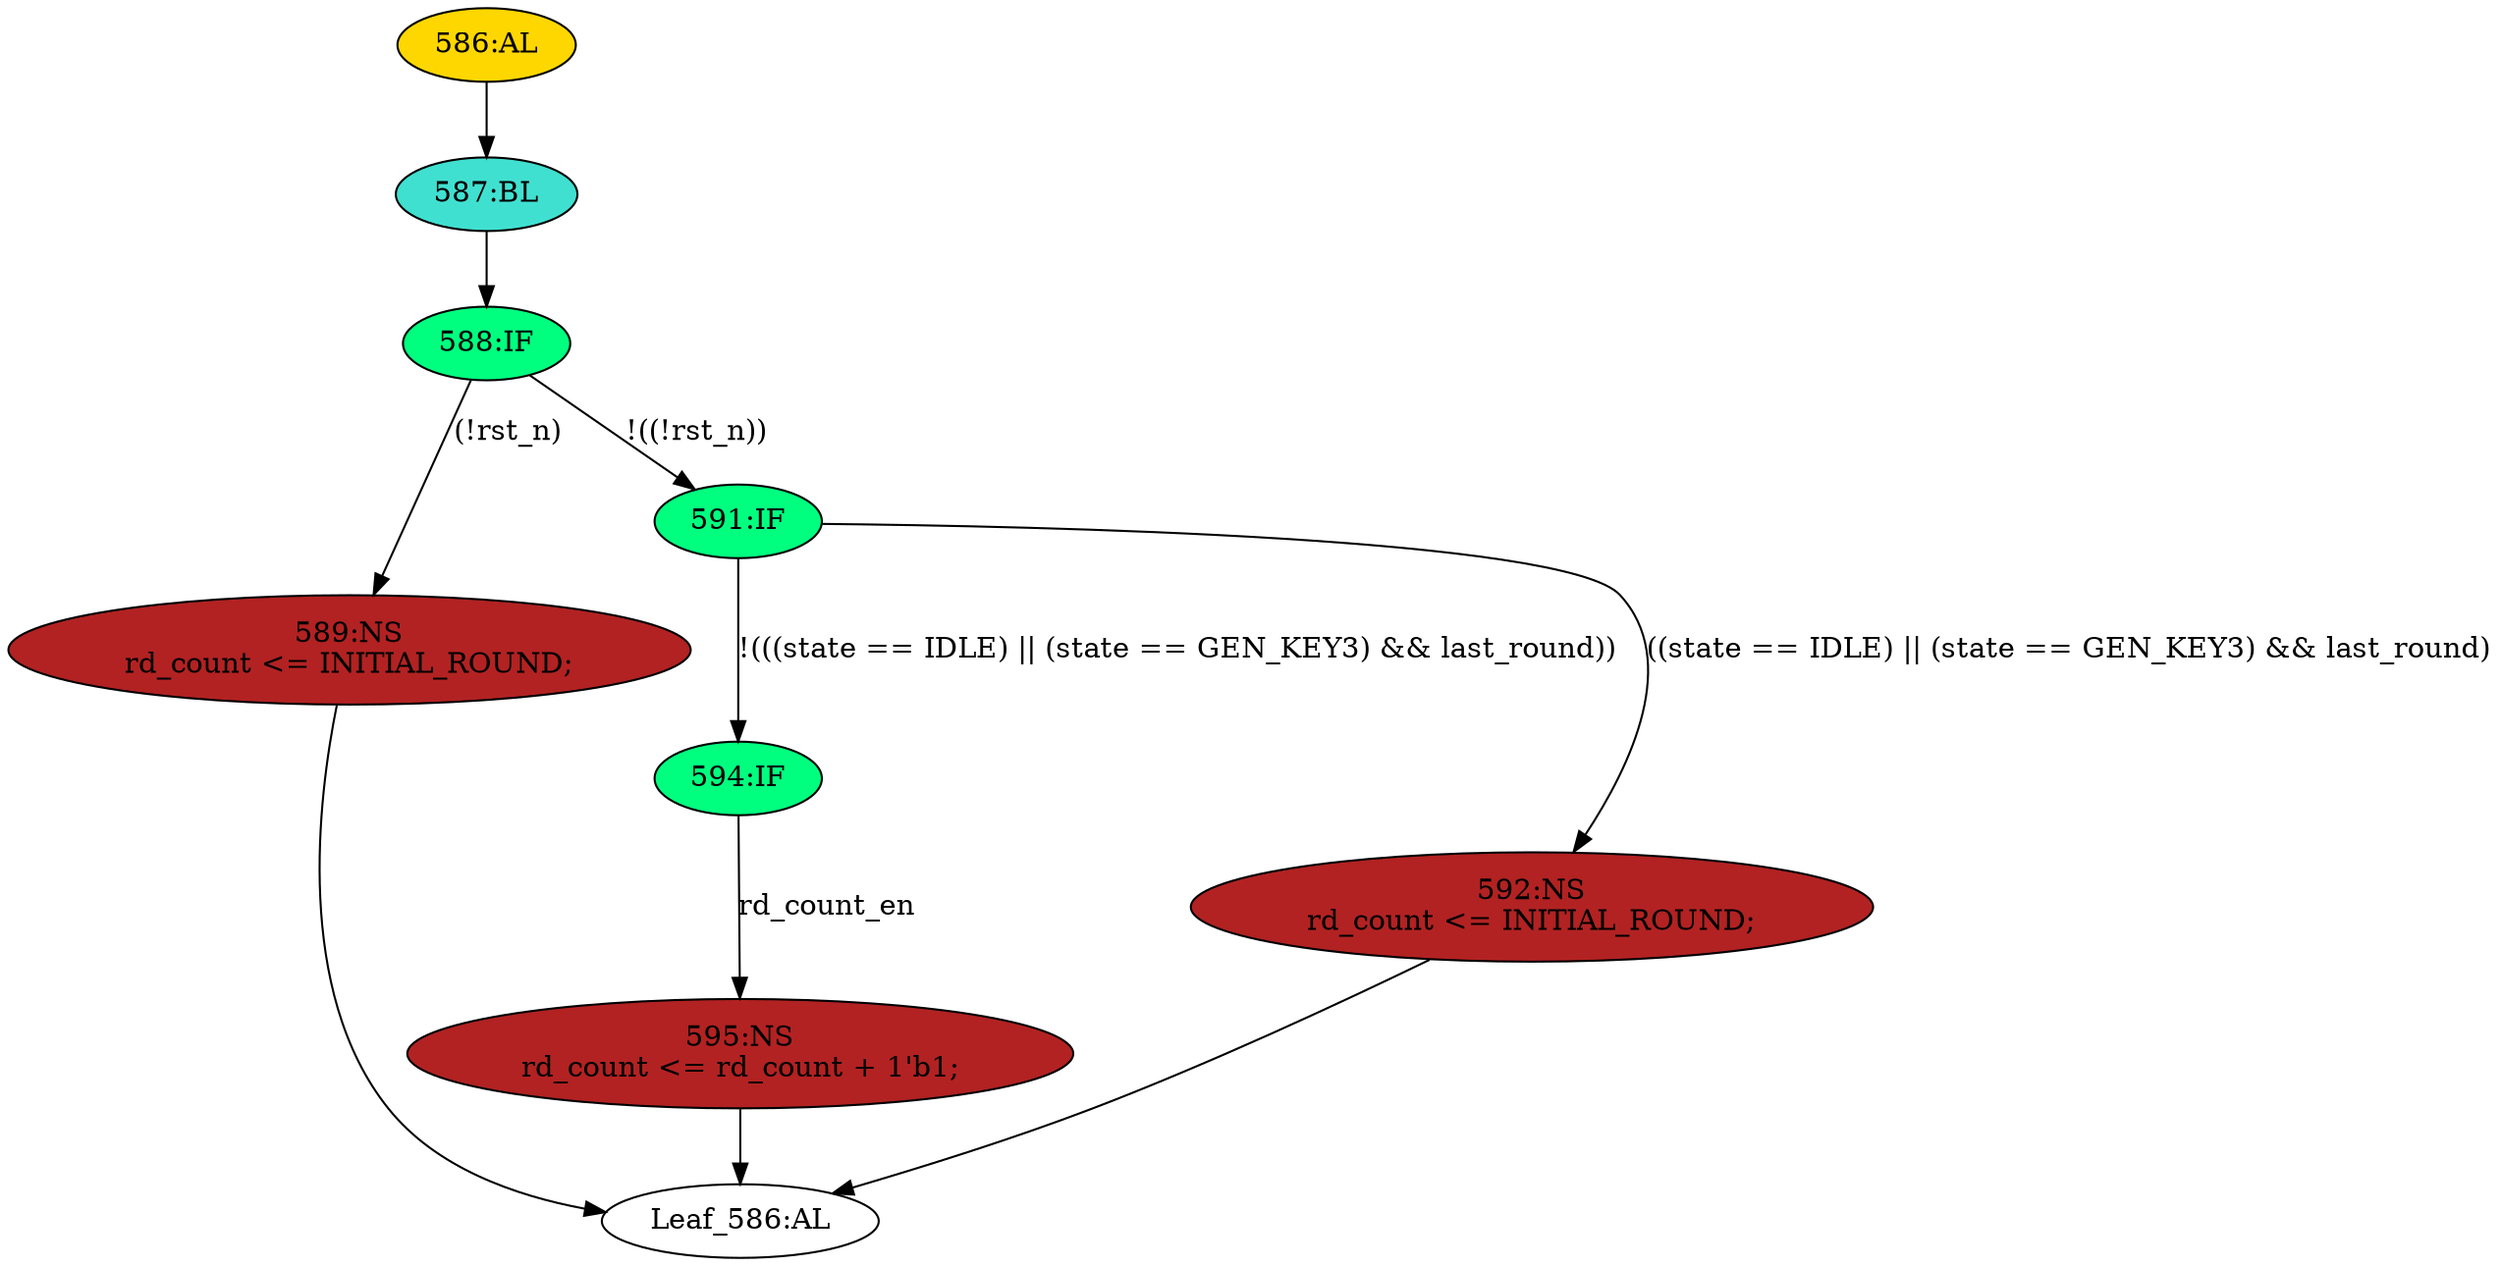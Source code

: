 strict digraph "" {
	node [label="\N"];
	"586:AL"	 [ast="<pyverilog.vparser.ast.Always object at 0x7fd1e8d9c310>",
		clk_sens=True,
		fillcolor=gold,
		label="586:AL",
		sens="['clk', 'rst_n']",
		statements="[]",
		style=filled,
		typ=Always,
		use_var="['rst_n', 'last_round', 'IDLE', 'state', 'rd_count', 'INITIAL_ROUND', 'rd_count_en', 'GEN_KEY3']"];
	"587:BL"	 [ast="<pyverilog.vparser.ast.Block object at 0x7fd1e8d9c490>",
		fillcolor=turquoise,
		label="587:BL",
		statements="[]",
		style=filled,
		typ=Block];
	"586:AL" -> "587:BL"	 [cond="[]",
		lineno=None];
	"588:IF"	 [ast="<pyverilog.vparser.ast.IfStatement object at 0x7fd1e8d9c4d0>",
		fillcolor=springgreen,
		label="588:IF",
		statements="[]",
		style=filled,
		typ=IfStatement];
	"587:BL" -> "588:IF"	 [cond="[]",
		lineno=None];
	"589:NS"	 [ast="<pyverilog.vparser.ast.NonblockingSubstitution object at 0x7fd1e8d9cc10>",
		fillcolor=firebrick,
		label="589:NS
rd_count <= INITIAL_ROUND;",
		statements="[<pyverilog.vparser.ast.NonblockingSubstitution object at 0x7fd1e8d9cc10>]",
		style=filled,
		typ=NonblockingSubstitution];
	"Leaf_586:AL"	 [def_var="['rd_count']",
		label="Leaf_586:AL"];
	"589:NS" -> "Leaf_586:AL"	 [cond="[]",
		lineno=None];
	"591:IF"	 [ast="<pyverilog.vparser.ast.IfStatement object at 0x7fd1e8d9c550>",
		fillcolor=springgreen,
		label="591:IF",
		statements="[]",
		style=filled,
		typ=IfStatement];
	"594:IF"	 [ast="<pyverilog.vparser.ast.IfStatement object at 0x7fd1e8d9c590>",
		fillcolor=springgreen,
		label="594:IF",
		statements="[]",
		style=filled,
		typ=IfStatement];
	"591:IF" -> "594:IF"	 [cond="['state', 'IDLE', 'state', 'GEN_KEY3', 'last_round']",
		label="!(((state == IDLE) || (state == GEN_KEY3) && last_round))",
		lineno=591];
	"592:NS"	 [ast="<pyverilog.vparser.ast.NonblockingSubstitution object at 0x7fd1e8d9c850>",
		fillcolor=firebrick,
		label="592:NS
rd_count <= INITIAL_ROUND;",
		statements="[<pyverilog.vparser.ast.NonblockingSubstitution object at 0x7fd1e8d9c850>]",
		style=filled,
		typ=NonblockingSubstitution];
	"591:IF" -> "592:NS"	 [cond="['state', 'IDLE', 'state', 'GEN_KEY3', 'last_round']",
		label="((state == IDLE) || (state == GEN_KEY3) && last_round)",
		lineno=591];
	"595:NS"	 [ast="<pyverilog.vparser.ast.NonblockingSubstitution object at 0x7fd1e8d9c610>",
		fillcolor=firebrick,
		label="595:NS
rd_count <= rd_count + 1'b1;",
		statements="[<pyverilog.vparser.ast.NonblockingSubstitution object at 0x7fd1e8d9c610>]",
		style=filled,
		typ=NonblockingSubstitution];
	"594:IF" -> "595:NS"	 [cond="['rd_count_en']",
		label=rd_count_en,
		lineno=594];
	"592:NS" -> "Leaf_586:AL"	 [cond="[]",
		lineno=None];
	"588:IF" -> "589:NS"	 [cond="['rst_n']",
		label="(!rst_n)",
		lineno=588];
	"588:IF" -> "591:IF"	 [cond="['rst_n']",
		label="!((!rst_n))",
		lineno=588];
	"595:NS" -> "Leaf_586:AL"	 [cond="[]",
		lineno=None];
}
